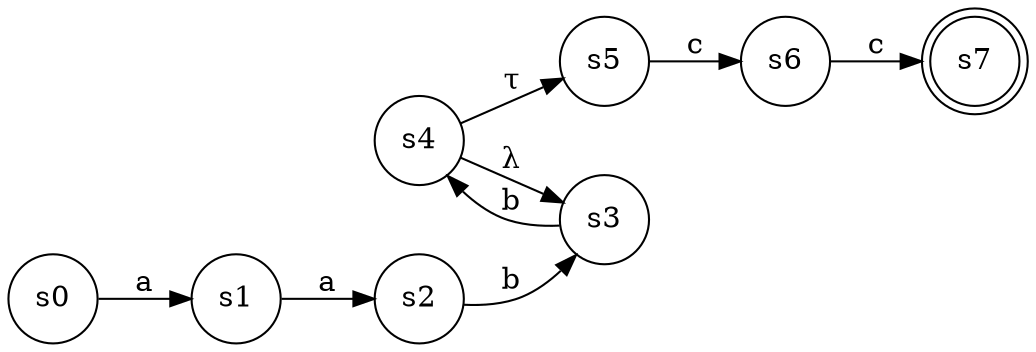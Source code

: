 digraph finite_state_machine {
	rankdir=LR;
	size="8,5"
	node [shape = doublecircle]; s7;
	node [shape = circle];
	s0 -> s1 [ label = "a" ];
	s1 -> s2 [ label = "a" ];
	s2 -> s3 [ label = "b" ];
	s3 -> s4 [ label = "b" ];
	s4 -> s3 [ label = "λ" ];
	s4 -> s5 [ label = "τ" ];
	s5 -> s6 [ label = "c" ];
	s6 -> s7 [ label = "c" ];
}
